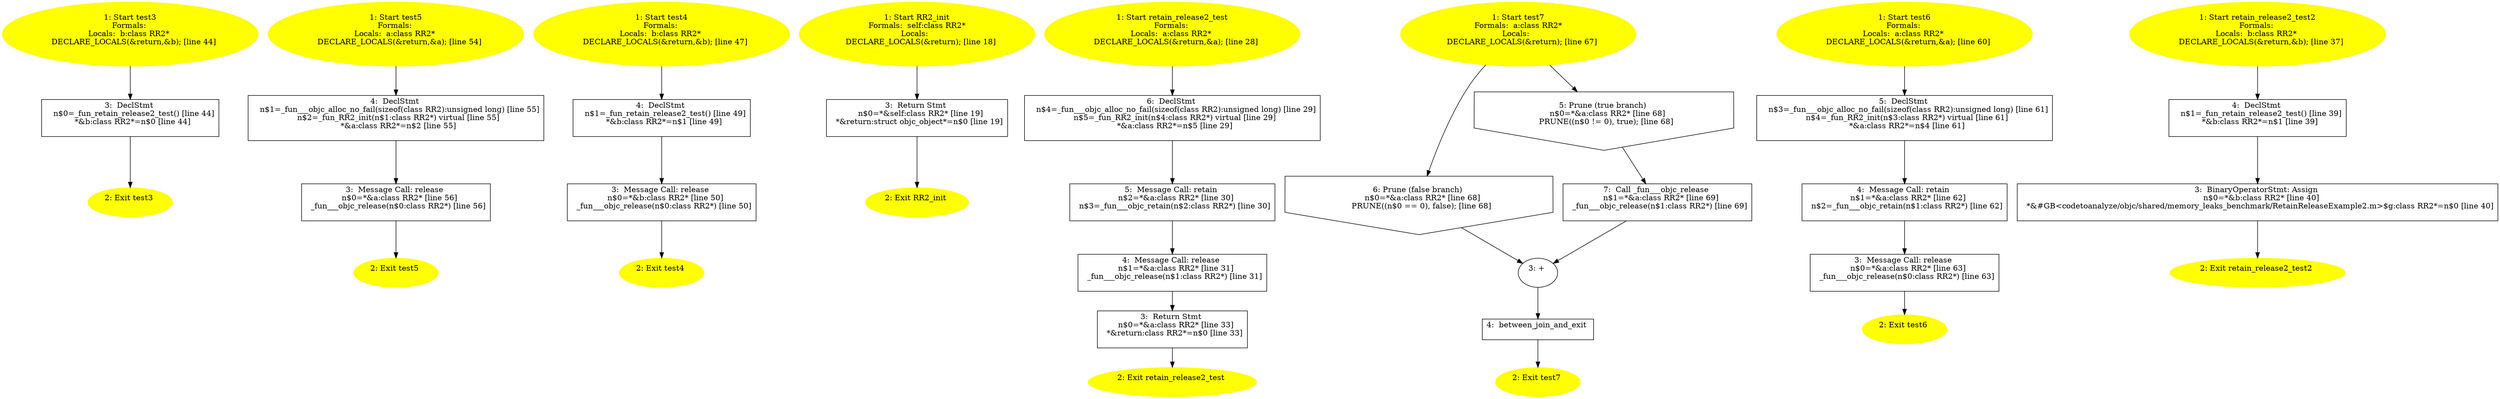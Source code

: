 /* @generated */
digraph iCFG {
"test3.8ad8757baa8564dc136c1e07507f4a98_3" [label="3:  DeclStmt \n   n$0=_fun_retain_release2_test() [line 44]\n  *&b:class RR2*=n$0 [line 44]\n " shape="box"]
	

	 "test3.8ad8757baa8564dc136c1e07507f4a98_3" -> "test3.8ad8757baa8564dc136c1e07507f4a98_2" ;
"test3.8ad8757baa8564dc136c1e07507f4a98_2" [label="2: Exit test3 \n  " color=yellow style=filled]
	

"test3.8ad8757baa8564dc136c1e07507f4a98_1" [label="1: Start test3\nFormals: \nLocals:  b:class RR2* \n   DECLARE_LOCALS(&return,&b); [line 44]\n " color=yellow style=filled]
	

	 "test3.8ad8757baa8564dc136c1e07507f4a98_1" -> "test3.8ad8757baa8564dc136c1e07507f4a98_3" ;
"test5.e3d704f3542b44a621ebed70dc0efe13_4" [label="4:  DeclStmt \n   n$1=_fun___objc_alloc_no_fail(sizeof(class RR2):unsigned long) [line 55]\n  n$2=_fun_RR2_init(n$1:class RR2*) virtual [line 55]\n  *&a:class RR2*=n$2 [line 55]\n " shape="box"]
	

	 "test5.e3d704f3542b44a621ebed70dc0efe13_4" -> "test5.e3d704f3542b44a621ebed70dc0efe13_3" ;
"test5.e3d704f3542b44a621ebed70dc0efe13_3" [label="3:  Message Call: release \n   n$0=*&a:class RR2* [line 56]\n  _fun___objc_release(n$0:class RR2*) [line 56]\n " shape="box"]
	

	 "test5.e3d704f3542b44a621ebed70dc0efe13_3" -> "test5.e3d704f3542b44a621ebed70dc0efe13_2" ;
"test5.e3d704f3542b44a621ebed70dc0efe13_2" [label="2: Exit test5 \n  " color=yellow style=filled]
	

"test5.e3d704f3542b44a621ebed70dc0efe13_1" [label="1: Start test5\nFormals: \nLocals:  a:class RR2* \n   DECLARE_LOCALS(&return,&a); [line 54]\n " color=yellow style=filled]
	

	 "test5.e3d704f3542b44a621ebed70dc0efe13_1" -> "test5.e3d704f3542b44a621ebed70dc0efe13_4" ;
"test4.86985e105f79b95d6bc918fb45ec7727_4" [label="4:  DeclStmt \n   n$1=_fun_retain_release2_test() [line 49]\n  *&b:class RR2*=n$1 [line 49]\n " shape="box"]
	

	 "test4.86985e105f79b95d6bc918fb45ec7727_4" -> "test4.86985e105f79b95d6bc918fb45ec7727_3" ;
"test4.86985e105f79b95d6bc918fb45ec7727_3" [label="3:  Message Call: release \n   n$0=*&b:class RR2* [line 50]\n  _fun___objc_release(n$0:class RR2*) [line 50]\n " shape="box"]
	

	 "test4.86985e105f79b95d6bc918fb45ec7727_3" -> "test4.86985e105f79b95d6bc918fb45ec7727_2" ;
"test4.86985e105f79b95d6bc918fb45ec7727_2" [label="2: Exit test4 \n  " color=yellow style=filled]
	

"test4.86985e105f79b95d6bc918fb45ec7727_1" [label="1: Start test4\nFormals: \nLocals:  b:class RR2* \n   DECLARE_LOCALS(&return,&b); [line 47]\n " color=yellow style=filled]
	

	 "test4.86985e105f79b95d6bc918fb45ec7727_1" -> "test4.86985e105f79b95d6bc918fb45ec7727_4" ;
"RR2_initinstance.afac9743e105c15219e4726c1deef8be_3" [label="3:  Return Stmt \n   n$0=*&self:class RR2* [line 19]\n  *&return:struct objc_object*=n$0 [line 19]\n " shape="box"]
	

	 "RR2_initinstance.afac9743e105c15219e4726c1deef8be_3" -> "RR2_initinstance.afac9743e105c15219e4726c1deef8be_2" ;
"RR2_initinstance.afac9743e105c15219e4726c1deef8be_2" [label="2: Exit RR2_init \n  " color=yellow style=filled]
	

"RR2_initinstance.afac9743e105c15219e4726c1deef8be_1" [label="1: Start RR2_init\nFormals:  self:class RR2*\nLocals:  \n   DECLARE_LOCALS(&return); [line 18]\n " color=yellow style=filled]
	

	 "RR2_initinstance.afac9743e105c15219e4726c1deef8be_1" -> "RR2_initinstance.afac9743e105c15219e4726c1deef8be_3" ;
"retain_release2_test.7ec6637f213ea568e9cee49c4a91f673_6" [label="6:  DeclStmt \n   n$4=_fun___objc_alloc_no_fail(sizeof(class RR2):unsigned long) [line 29]\n  n$5=_fun_RR2_init(n$4:class RR2*) virtual [line 29]\n  *&a:class RR2*=n$5 [line 29]\n " shape="box"]
	

	 "retain_release2_test.7ec6637f213ea568e9cee49c4a91f673_6" -> "retain_release2_test.7ec6637f213ea568e9cee49c4a91f673_5" ;
"retain_release2_test.7ec6637f213ea568e9cee49c4a91f673_5" [label="5:  Message Call: retain \n   n$2=*&a:class RR2* [line 30]\n  n$3=_fun___objc_retain(n$2:class RR2*) [line 30]\n " shape="box"]
	

	 "retain_release2_test.7ec6637f213ea568e9cee49c4a91f673_5" -> "retain_release2_test.7ec6637f213ea568e9cee49c4a91f673_4" ;
"retain_release2_test.7ec6637f213ea568e9cee49c4a91f673_4" [label="4:  Message Call: release \n   n$1=*&a:class RR2* [line 31]\n  _fun___objc_release(n$1:class RR2*) [line 31]\n " shape="box"]
	

	 "retain_release2_test.7ec6637f213ea568e9cee49c4a91f673_4" -> "retain_release2_test.7ec6637f213ea568e9cee49c4a91f673_3" ;
"retain_release2_test.7ec6637f213ea568e9cee49c4a91f673_3" [label="3:  Return Stmt \n   n$0=*&a:class RR2* [line 33]\n  *&return:class RR2*=n$0 [line 33]\n " shape="box"]
	

	 "retain_release2_test.7ec6637f213ea568e9cee49c4a91f673_3" -> "retain_release2_test.7ec6637f213ea568e9cee49c4a91f673_2" ;
"retain_release2_test.7ec6637f213ea568e9cee49c4a91f673_2" [label="2: Exit retain_release2_test \n  " color=yellow style=filled]
	

"retain_release2_test.7ec6637f213ea568e9cee49c4a91f673_1" [label="1: Start retain_release2_test\nFormals: \nLocals:  a:class RR2* \n   DECLARE_LOCALS(&return,&a); [line 28]\n " color=yellow style=filled]
	

	 "retain_release2_test.7ec6637f213ea568e9cee49c4a91f673_1" -> "retain_release2_test.7ec6637f213ea568e9cee49c4a91f673_6" ;
"test7.b04083e53e242626595e2b8ea327e525_7" [label="7:  Call _fun___objc_release \n   n$1=*&a:class RR2* [line 69]\n  _fun___objc_release(n$1:class RR2*) [line 69]\n " shape="box"]
	

	 "test7.b04083e53e242626595e2b8ea327e525_7" -> "test7.b04083e53e242626595e2b8ea327e525_3" ;
"test7.b04083e53e242626595e2b8ea327e525_6" [label="6: Prune (false branch) \n   n$0=*&a:class RR2* [line 68]\n  PRUNE((n$0 == 0), false); [line 68]\n " shape="invhouse"]
	

	 "test7.b04083e53e242626595e2b8ea327e525_6" -> "test7.b04083e53e242626595e2b8ea327e525_3" ;
"test7.b04083e53e242626595e2b8ea327e525_5" [label="5: Prune (true branch) \n   n$0=*&a:class RR2* [line 68]\n  PRUNE((n$0 != 0), true); [line 68]\n " shape="invhouse"]
	

	 "test7.b04083e53e242626595e2b8ea327e525_5" -> "test7.b04083e53e242626595e2b8ea327e525_7" ;
"test7.b04083e53e242626595e2b8ea327e525_4" [label="4:  between_join_and_exit \n  " shape="box"]
	

	 "test7.b04083e53e242626595e2b8ea327e525_4" -> "test7.b04083e53e242626595e2b8ea327e525_2" ;
"test7.b04083e53e242626595e2b8ea327e525_3" [label="3: + \n  " ]
	

	 "test7.b04083e53e242626595e2b8ea327e525_3" -> "test7.b04083e53e242626595e2b8ea327e525_4" ;
"test7.b04083e53e242626595e2b8ea327e525_2" [label="2: Exit test7 \n  " color=yellow style=filled]
	

"test7.b04083e53e242626595e2b8ea327e525_1" [label="1: Start test7\nFormals:  a:class RR2*\nLocals:  \n   DECLARE_LOCALS(&return); [line 67]\n " color=yellow style=filled]
	

	 "test7.b04083e53e242626595e2b8ea327e525_1" -> "test7.b04083e53e242626595e2b8ea327e525_5" ;
	 "test7.b04083e53e242626595e2b8ea327e525_1" -> "test7.b04083e53e242626595e2b8ea327e525_6" ;
"test6.4cfad7076129962ee70c36839a1e3e15_5" [label="5:  DeclStmt \n   n$3=_fun___objc_alloc_no_fail(sizeof(class RR2):unsigned long) [line 61]\n  n$4=_fun_RR2_init(n$3:class RR2*) virtual [line 61]\n  *&a:class RR2*=n$4 [line 61]\n " shape="box"]
	

	 "test6.4cfad7076129962ee70c36839a1e3e15_5" -> "test6.4cfad7076129962ee70c36839a1e3e15_4" ;
"test6.4cfad7076129962ee70c36839a1e3e15_4" [label="4:  Message Call: retain \n   n$1=*&a:class RR2* [line 62]\n  n$2=_fun___objc_retain(n$1:class RR2*) [line 62]\n " shape="box"]
	

	 "test6.4cfad7076129962ee70c36839a1e3e15_4" -> "test6.4cfad7076129962ee70c36839a1e3e15_3" ;
"test6.4cfad7076129962ee70c36839a1e3e15_3" [label="3:  Message Call: release \n   n$0=*&a:class RR2* [line 63]\n  _fun___objc_release(n$0:class RR2*) [line 63]\n " shape="box"]
	

	 "test6.4cfad7076129962ee70c36839a1e3e15_3" -> "test6.4cfad7076129962ee70c36839a1e3e15_2" ;
"test6.4cfad7076129962ee70c36839a1e3e15_2" [label="2: Exit test6 \n  " color=yellow style=filled]
	

"test6.4cfad7076129962ee70c36839a1e3e15_1" [label="1: Start test6\nFormals: \nLocals:  a:class RR2* \n   DECLARE_LOCALS(&return,&a); [line 60]\n " color=yellow style=filled]
	

	 "test6.4cfad7076129962ee70c36839a1e3e15_1" -> "test6.4cfad7076129962ee70c36839a1e3e15_5" ;
"retain_release2_test2.d890a0d9955e2ed8f58dd806f8d8d78c_4" [label="4:  DeclStmt \n   n$1=_fun_retain_release2_test() [line 39]\n  *&b:class RR2*=n$1 [line 39]\n " shape="box"]
	

	 "retain_release2_test2.d890a0d9955e2ed8f58dd806f8d8d78c_4" -> "retain_release2_test2.d890a0d9955e2ed8f58dd806f8d8d78c_3" ;
"retain_release2_test2.d890a0d9955e2ed8f58dd806f8d8d78c_3" [label="3:  BinaryOperatorStmt: Assign \n   n$0=*&b:class RR2* [line 40]\n  *&#GB<codetoanalyze/objc/shared/memory_leaks_benchmark/RetainReleaseExample2.m>$g:class RR2*=n$0 [line 40]\n " shape="box"]
	

	 "retain_release2_test2.d890a0d9955e2ed8f58dd806f8d8d78c_3" -> "retain_release2_test2.d890a0d9955e2ed8f58dd806f8d8d78c_2" ;
"retain_release2_test2.d890a0d9955e2ed8f58dd806f8d8d78c_2" [label="2: Exit retain_release2_test2 \n  " color=yellow style=filled]
	

"retain_release2_test2.d890a0d9955e2ed8f58dd806f8d8d78c_1" [label="1: Start retain_release2_test2\nFormals: \nLocals:  b:class RR2* \n   DECLARE_LOCALS(&return,&b); [line 37]\n " color=yellow style=filled]
	

	 "retain_release2_test2.d890a0d9955e2ed8f58dd806f8d8d78c_1" -> "retain_release2_test2.d890a0d9955e2ed8f58dd806f8d8d78c_4" ;
}
